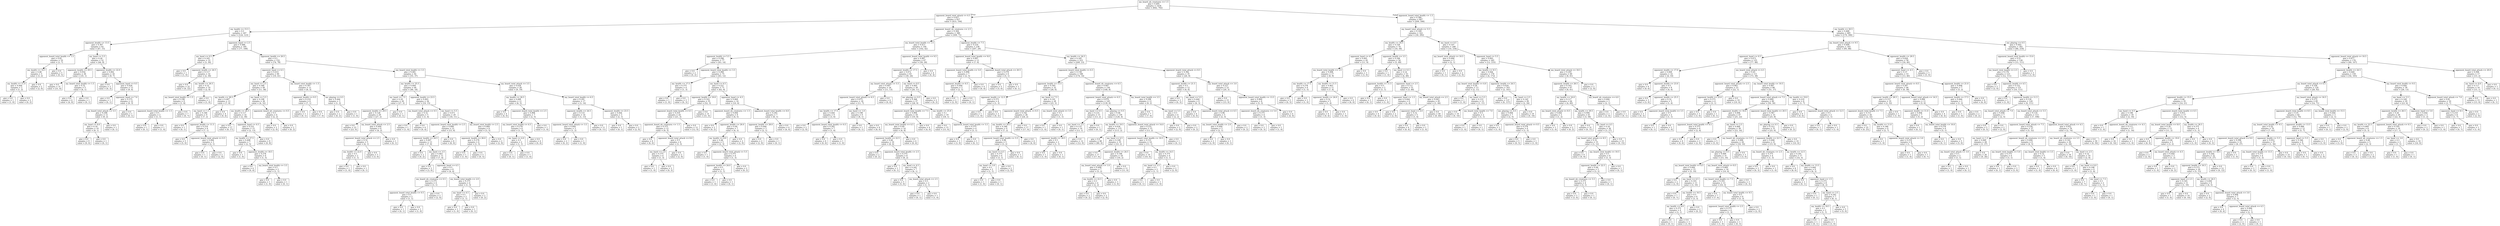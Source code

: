 digraph Tree {
node [shape=box] ;
0 [label="my_board_nb_creatures <= 1.5\ngini = 0.495\nsamples = 1434\nvalue = [642, 792]"] ;
1 [label="opponent_board_total_attack <= 4.5\ngini = 0.427\nsamples = 627\nvalue = [433, 194]"] ;
0 -> 1 [labeldistance=2.5, labelangle=45, headlabel="True"] ;
2 [label="my_health <= 15.5\ngini = 0.5\nsamples = 247\nvalue = [124, 123]"] ;
1 -> 2 ;
3 [label="opponent_health <= 13.5\ngini = 0.367\nsamples = 62\nvalue = [47, 15]"] ;
2 -> 3 ;
4 [label="opponent_board_total_health <= 1.5\ngini = 0.42\nsamples = 10\nvalue = [3, 7]"] ;
3 -> 4 ;
5 [label="my_health <= 14.5\ngini = 0.48\nsamples = 5\nvalue = [3, 2]"] ;
4 -> 5 ;
6 [label="my_health <= 11.0\ngini = 0.444\nsamples = 3\nvalue = [1, 2]"] ;
5 -> 6 ;
7 [label="gini = 0.0\nsamples = 1\nvalue = [1, 0]"] ;
6 -> 7 ;
8 [label="gini = 0.0\nsamples = 2\nvalue = [0, 2]"] ;
6 -> 8 ;
9 [label="gini = 0.0\nsamples = 2\nvalue = [2, 0]"] ;
5 -> 9 ;
10 [label="gini = 0.0\nsamples = 5\nvalue = [0, 5]"] ;
4 -> 10 ;
11 [label="my_hand <= 5.5\ngini = 0.26\nsamples = 52\nvalue = [44, 8]"] ;
3 -> 11 ;
12 [label="opponent_health <= 29.5\ngini = 0.054\nsamples = 36\nvalue = [35, 1]"] ;
11 -> 12 ;
13 [label="gini = 0.0\nsamples = 31\nvalue = [31, 0]"] ;
12 -> 13 ;
14 [label="my_board_total_health <= 1.5\ngini = 0.32\nsamples = 5\nvalue = [4, 1]"] ;
12 -> 14 ;
15 [label="gini = 0.0\nsamples = 4\nvalue = [4, 0]"] ;
14 -> 15 ;
16 [label="gini = 0.0\nsamples = 1\nvalue = [0, 1]"] ;
14 -> 16 ;
17 [label="opponent_health <= 22.0\ngini = 0.492\nsamples = 16\nvalue = [9, 7]"] ;
11 -> 17 ;
18 [label="gini = 0.0\nsamples = 3\nvalue = [0, 3]"] ;
17 -> 18 ;
19 [label="opponent_hand <= 0.5\ngini = 0.426\nsamples = 13\nvalue = [9, 4]"] ;
17 -> 19 ;
20 [label="gini = 0.0\nsamples = 1\nvalue = [0, 1]"] ;
19 -> 20 ;
21 [label="opponent_hand <= 7.0\ngini = 0.375\nsamples = 12\nvalue = [9, 3]"] ;
19 -> 21 ;
22 [label="my_board_total_attack <= 5.5\ngini = 0.298\nsamples = 11\nvalue = [9, 2]"] ;
21 -> 22 ;
23 [label="my_hand <= 8.0\ngini = 0.18\nsamples = 10\nvalue = [9, 1]"] ;
22 -> 23 ;
24 [label="gini = 0.0\nsamples = 9\nvalue = [9, 0]"] ;
23 -> 24 ;
25 [label="gini = 0.0\nsamples = 1\nvalue = [0, 1]"] ;
23 -> 25 ;
26 [label="gini = 0.0\nsamples = 1\nvalue = [0, 1]"] ;
22 -> 26 ;
27 [label="gini = 0.0\nsamples = 1\nvalue = [0, 1]"] ;
21 -> 27 ;
28 [label="opponent_hand <= 2.5\ngini = 0.486\nsamples = 185\nvalue = [77, 108]"] ;
2 -> 28 ;
29 [label="my_hand <= 0.5\ngini = 0.165\nsamples = 33\nvalue = [3, 30]"] ;
28 -> 29 ;
30 [label="gini = 0.0\nsamples = 1\nvalue = [1, 0]"] ;
29 -> 30 ;
31 [label="opponent_health <= 24.5\ngini = 0.117\nsamples = 32\nvalue = [2, 30]"] ;
29 -> 31 ;
32 [label="gini = 0.0\nsamples = 22\nvalue = [0, 22]"] ;
31 -> 32 ;
33 [label="my_health <= 26.5\ngini = 0.32\nsamples = 10\nvalue = [2, 8]"] ;
31 -> 33 ;
34 [label="my_board_total_health <= 1.5\ngini = 0.198\nsamples = 9\nvalue = [1, 8]"] ;
33 -> 34 ;
35 [label="opponent_board_total_health <= 1.5\ngini = 0.5\nsamples = 2\nvalue = [1, 1]"] ;
34 -> 35 ;
36 [label="gini = 0.0\nsamples = 1\nvalue = [0, 1]"] ;
35 -> 36 ;
37 [label="gini = 0.0\nsamples = 1\nvalue = [1, 0]"] ;
35 -> 37 ;
38 [label="gini = 0.0\nsamples = 7\nvalue = [0, 7]"] ;
34 -> 38 ;
39 [label="gini = 0.0\nsamples = 1\nvalue = [1, 0]"] ;
33 -> 39 ;
40 [label="opponent_health <= 20.5\ngini = 0.5\nsamples = 152\nvalue = [74, 78]"] ;
28 -> 40 ;
41 [label="opponent_hand <= 6.5\ngini = 0.433\nsamples = 60\nvalue = [19, 41]"] ;
40 -> 41 ;
42 [label="my_hand <= 2.5\ngini = 0.348\nsamples = 49\nvalue = [11, 38]"] ;
41 -> 42 ;
43 [label="my_health <= 28.5\ngini = 0.497\nsamples = 13\nvalue = [7, 6]"] ;
42 -> 43 ;
44 [label="my_hand <= 1.5\ngini = 0.346\nsamples = 9\nvalue = [7, 2]"] ;
43 -> 44 ;
45 [label="gini = 0.0\nsamples = 1\nvalue = [0, 1]"] ;
44 -> 45 ;
46 [label="opponent_health <= 11.5\ngini = 0.219\nsamples = 8\nvalue = [7, 1]"] ;
44 -> 46 ;
47 [label="gini = 0.0\nsamples = 5\nvalue = [5, 0]"] ;
46 -> 47 ;
48 [label="opponent_board_total_attack <= 0.5\ngini = 0.444\nsamples = 3\nvalue = [2, 1]"] ;
46 -> 48 ;
49 [label="gini = 0.0\nsamples = 1\nvalue = [0, 1]"] ;
48 -> 49 ;
50 [label="gini = 0.0\nsamples = 2\nvalue = [2, 0]"] ;
48 -> 50 ;
51 [label="gini = 0.0\nsamples = 4\nvalue = [0, 4]"] ;
43 -> 51 ;
52 [label="my_hand <= 5.5\ngini = 0.198\nsamples = 36\nvalue = [4, 32]"] ;
42 -> 52 ;
53 [label="my_health <= 26.5\ngini = 0.117\nsamples = 32\nvalue = [2, 30]"] ;
52 -> 53 ;
54 [label="gini = 0.0\nsamples = 17\nvalue = [0, 17]"] ;
53 -> 54 ;
55 [label="opponent_hand <= 4.5\ngini = 0.231\nsamples = 15\nvalue = [2, 13]"] ;
53 -> 55 ;
56 [label="my_health <= 27.5\ngini = 0.408\nsamples = 7\nvalue = [2, 5]"] ;
55 -> 56 ;
57 [label="gini = 0.0\nsamples = 1\nvalue = [1, 0]"] ;
56 -> 57 ;
58 [label="opponent_health <= 18.5\ngini = 0.278\nsamples = 6\nvalue = [1, 5]"] ;
56 -> 58 ;
59 [label="gini = 0.0\nsamples = 4\nvalue = [0, 4]"] ;
58 -> 59 ;
60 [label="my_board_total_health <= 3.5\ngini = 0.5\nsamples = 2\nvalue = [1, 1]"] ;
58 -> 60 ;
61 [label="gini = 0.0\nsamples = 1\nvalue = [1, 0]"] ;
60 -> 61 ;
62 [label="gini = 0.0\nsamples = 1\nvalue = [0, 1]"] ;
60 -> 62 ;
63 [label="gini = 0.0\nsamples = 8\nvalue = [0, 8]"] ;
55 -> 63 ;
64 [label="opponent_board_nb_creatures <= 0.5\ngini = 0.5\nsamples = 4\nvalue = [2, 2]"] ;
52 -> 64 ;
65 [label="gini = 0.0\nsamples = 2\nvalue = [2, 0]"] ;
64 -> 65 ;
66 [label="gini = 0.0\nsamples = 2\nvalue = [0, 2]"] ;
64 -> 66 ;
67 [label="my_board_total_health <= 1.5\ngini = 0.397\nsamples = 11\nvalue = [8, 3]"] ;
41 -> 67 ;
68 [label="opponent_health <= 9.5\ngini = 0.219\nsamples = 8\nvalue = [7, 1]"] ;
67 -> 68 ;
69 [label="gini = 0.0\nsamples = 1\nvalue = [0, 1]"] ;
68 -> 69 ;
70 [label="gini = 0.0\nsamples = 7\nvalue = [7, 0]"] ;
68 -> 70 ;
71 [label="me_playing <= 0.5\ngini = 0.444\nsamples = 3\nvalue = [1, 2]"] ;
67 -> 71 ;
72 [label="gini = 0.0\nsamples = 2\nvalue = [0, 2]"] ;
71 -> 72 ;
73 [label="gini = 0.0\nsamples = 1\nvalue = [1, 0]"] ;
71 -> 73 ;
74 [label="my_board_total_health <= 3.5\ngini = 0.481\nsamples = 92\nvalue = [55, 37]"] ;
40 -> 74 ;
75 [label="my_health <= 25.5\ngini = 0.404\nsamples = 64\nvalue = [46, 18]"] ;
74 -> 75 ;
76 [label="my_hand <= 7.5\ngini = 0.18\nsamples = 30\nvalue = [27, 3]"] ;
75 -> 76 ;
77 [label="opponent_health <= 29.5\ngini = 0.128\nsamples = 29\nvalue = [27, 2]"] ;
76 -> 77 ;
78 [label="gini = 0.0\nsamples = 23\nvalue = [23, 0]"] ;
77 -> 78 ;
79 [label="my_board_total_attack <= 2.5\ngini = 0.444\nsamples = 6\nvalue = [4, 2]"] ;
77 -> 79 ;
80 [label="opponent_board_total_attack <= 2.5\ngini = 0.32\nsamples = 5\nvalue = [4, 1]"] ;
79 -> 80 ;
81 [label="my_health <= 22.0\ngini = 0.5\nsamples = 2\nvalue = [1, 1]"] ;
80 -> 81 ;
82 [label="gini = 0.0\nsamples = 1\nvalue = [1, 0]"] ;
81 -> 82 ;
83 [label="gini = 0.0\nsamples = 1\nvalue = [0, 1]"] ;
81 -> 83 ;
84 [label="gini = 0.0\nsamples = 3\nvalue = [3, 0]"] ;
80 -> 84 ;
85 [label="gini = 0.0\nsamples = 1\nvalue = [0, 1]"] ;
79 -> 85 ;
86 [label="gini = 0.0\nsamples = 1\nvalue = [0, 1]"] ;
76 -> 86 ;
87 [label="opponent_health <= 23.5\ngini = 0.493\nsamples = 34\nvalue = [19, 15]"] ;
75 -> 87 ;
88 [label="my_board_total_attack <= 0.5\ngini = 0.32\nsamples = 5\nvalue = [1, 4]"] ;
87 -> 88 ;
89 [label="gini = 0.0\nsamples = 1\nvalue = [1, 0]"] ;
88 -> 89 ;
90 [label="gini = 0.0\nsamples = 4\nvalue = [0, 4]"] ;
88 -> 90 ;
91 [label="my_hand <= 5.5\ngini = 0.471\nsamples = 29\nvalue = [18, 11]"] ;
87 -> 91 ;
92 [label="opponent_board_total_health <= 2.5\ngini = 0.408\nsamples = 21\nvalue = [15, 6]"] ;
91 -> 92 ;
93 [label="opponent_health <= 24.5\ngini = 0.497\nsamples = 13\nvalue = [7, 6]"] ;
92 -> 93 ;
94 [label="gini = 0.0\nsamples = 2\nvalue = [0, 2]"] ;
93 -> 94 ;
95 [label="my_hand <= 3.5\ngini = 0.463\nsamples = 11\nvalue = [7, 4]"] ;
93 -> 95 ;
96 [label="gini = 0.0\nsamples = 3\nvalue = [3, 0]"] ;
95 -> 96 ;
97 [label="opponent_hand <= 4.5\ngini = 0.5\nsamples = 8\nvalue = [4, 4]"] ;
95 -> 97 ;
98 [label="my_board_nb_creatures <= 0.5\ngini = 0.375\nsamples = 4\nvalue = [3, 1]"] ;
97 -> 98 ;
99 [label="opponent_board_total_health <= 0.5\ngini = 0.5\nsamples = 2\nvalue = [1, 1]"] ;
98 -> 99 ;
100 [label="gini = 0.0\nsamples = 1\nvalue = [0, 1]"] ;
99 -> 100 ;
101 [label="gini = 0.0\nsamples = 1\nvalue = [1, 0]"] ;
99 -> 101 ;
102 [label="gini = 0.0\nsamples = 2\nvalue = [2, 0]"] ;
98 -> 102 ;
103 [label="my_board_total_health <= 2.0\ngini = 0.375\nsamples = 4\nvalue = [1, 3]"] ;
97 -> 103 ;
104 [label="my_hand <= 4.5\ngini = 0.5\nsamples = 2\nvalue = [1, 1]"] ;
103 -> 104 ;
105 [label="gini = 0.0\nsamples = 1\nvalue = [1, 0]"] ;
104 -> 105 ;
106 [label="gini = 0.0\nsamples = 1\nvalue = [0, 1]"] ;
104 -> 106 ;
107 [label="gini = 0.0\nsamples = 2\nvalue = [0, 2]"] ;
103 -> 107 ;
108 [label="gini = 0.0\nsamples = 8\nvalue = [8, 0]"] ;
92 -> 108 ;
109 [label="my_board_total_health <= 2.5\ngini = 0.469\nsamples = 8\nvalue = [3, 5]"] ;
91 -> 109 ;
110 [label="opponent_health <= 26.0\ngini = 0.278\nsamples = 6\nvalue = [1, 5]"] ;
109 -> 110 ;
111 [label="gini = 0.0\nsamples = 1\nvalue = [1, 0]"] ;
110 -> 111 ;
112 [label="gini = 0.0\nsamples = 5\nvalue = [0, 5]"] ;
110 -> 112 ;
113 [label="gini = 0.0\nsamples = 2\nvalue = [2, 0]"] ;
109 -> 113 ;
114 [label="my_board_total_attack <= 3.5\ngini = 0.436\nsamples = 28\nvalue = [9, 19]"] ;
74 -> 114 ;
115 [label="my_health <= 26.5\ngini = 0.496\nsamples = 11\nvalue = [6, 5]"] ;
114 -> 115 ;
116 [label="gini = 0.0\nsamples = 4\nvalue = [4, 0]"] ;
115 -> 116 ;
117 [label="opponent_board_total_health <= 2.5\ngini = 0.408\nsamples = 7\nvalue = [2, 5]"] ;
115 -> 117 ;
118 [label="my_board_total_health <= 4.5\ngini = 0.278\nsamples = 6\nvalue = [1, 5]"] ;
117 -> 118 ;
119 [label="my_hand <= 4.0\ngini = 0.5\nsamples = 2\nvalue = [1, 1]"] ;
118 -> 119 ;
120 [label="gini = 0.0\nsamples = 1\nvalue = [0, 1]"] ;
119 -> 120 ;
121 [label="gini = 0.0\nsamples = 1\nvalue = [1, 0]"] ;
119 -> 121 ;
122 [label="gini = 0.0\nsamples = 4\nvalue = [0, 4]"] ;
118 -> 122 ;
123 [label="gini = 0.0\nsamples = 1\nvalue = [1, 0]"] ;
117 -> 123 ;
124 [label="my_board_total_health <= 6.5\ngini = 0.291\nsamples = 17\nvalue = [3, 14]"] ;
114 -> 124 ;
125 [label="opponent_health <= 24.5\ngini = 0.133\nsamples = 14\nvalue = [1, 13]"] ;
124 -> 125 ;
126 [label="opponent_board_total_attack <= 3.5\ngini = 0.444\nsamples = 3\nvalue = [1, 2]"] ;
125 -> 126 ;
127 [label="gini = 0.0\nsamples = 2\nvalue = [0, 2]"] ;
126 -> 127 ;
128 [label="gini = 0.0\nsamples = 1\nvalue = [1, 0]"] ;
126 -> 128 ;
129 [label="gini = 0.0\nsamples = 11\nvalue = [0, 11]"] ;
125 -> 129 ;
130 [label="opponent_health <= 23.5\ngini = 0.444\nsamples = 3\nvalue = [2, 1]"] ;
124 -> 130 ;
131 [label="gini = 0.0\nsamples = 1\nvalue = [0, 1]"] ;
130 -> 131 ;
132 [label="gini = 0.0\nsamples = 2\nvalue = [2, 0]"] ;
130 -> 132 ;
133 [label="opponent_board_nb_creatures <= 2.5\ngini = 0.304\nsamples = 380\nvalue = [309, 71]"] ;
1 -> 133 ;
134 [label="my_board_total_health <= 1.5\ngini = 0.413\nsamples = 144\nvalue = [102, 42]"] ;
133 -> 134 ;
135 [label="opponent_health <= 5.5\ngini = 0.298\nsamples = 77\nvalue = [63, 14]"] ;
134 -> 135 ;
136 [label="gini = 0.0\nsamples = 2\nvalue = [0, 2]"] ;
135 -> 136 ;
137 [label="opponent_board_total_health <= 3.5\ngini = 0.269\nsamples = 75\nvalue = [63, 12]"] ;
135 -> 137 ;
138 [label="my_health <= 17.5\ngini = 0.375\nsamples = 4\nvalue = [1, 3]"] ;
137 -> 138 ;
139 [label="gini = 0.0\nsamples = 1\nvalue = [1, 0]"] ;
138 -> 139 ;
140 [label="gini = 0.0\nsamples = 3\nvalue = [0, 3]"] ;
138 -> 140 ;
141 [label="my_hand <= 6.5\ngini = 0.221\nsamples = 71\nvalue = [62, 9]"] ;
137 -> 141 ;
142 [label="opponent_health <= 19.0\ngini = 0.103\nsamples = 55\nvalue = [52, 3]"] ;
141 -> 142 ;
143 [label="opponent_board_total_health <= 6.5\ngini = 0.219\nsamples = 24\nvalue = [21, 3]"] ;
142 -> 143 ;
144 [label="opponent_board_nb_creatures <= 1.5\ngini = 0.375\nsamples = 12\nvalue = [9, 3]"] ;
143 -> 144 ;
145 [label="gini = 0.0\nsamples = 6\nvalue = [6, 0]"] ;
144 -> 145 ;
146 [label="opponent_board_total_attack <= 8.0\ngini = 0.5\nsamples = 6\nvalue = [3, 3]"] ;
144 -> 146 ;
147 [label="my_hand <= 2.0\ngini = 0.375\nsamples = 4\nvalue = [1, 3]"] ;
146 -> 147 ;
148 [label="gini = 0.0\nsamples = 1\nvalue = [1, 0]"] ;
147 -> 148 ;
149 [label="gini = 0.0\nsamples = 3\nvalue = [0, 3]"] ;
147 -> 149 ;
150 [label="gini = 0.0\nsamples = 2\nvalue = [2, 0]"] ;
146 -> 150 ;
151 [label="gini = 0.0\nsamples = 12\nvalue = [12, 0]"] ;
143 -> 151 ;
152 [label="gini = 0.0\nsamples = 31\nvalue = [31, 0]"] ;
142 -> 152 ;
153 [label="opponent_hand <= 4.5\ngini = 0.469\nsamples = 16\nvalue = [10, 6]"] ;
141 -> 153 ;
154 [label="opponent_board_nb_creatures <= 1.5\ngini = 0.494\nsamples = 9\nvalue = [4, 5]"] ;
153 -> 154 ;
155 [label="gini = 0.0\nsamples = 2\nvalue = [0, 2]"] ;
154 -> 155 ;
156 [label="opponent_health <= 26.0\ngini = 0.49\nsamples = 7\nvalue = [4, 3]"] ;
154 -> 156 ;
157 [label="my_health <= 8.0\ngini = 0.48\nsamples = 5\nvalue = [2, 3]"] ;
156 -> 157 ;
158 [label="gini = 0.0\nsamples = 1\nvalue = [1, 0]"] ;
157 -> 158 ;
159 [label="opponent_board_total_attack <= 5.5\ngini = 0.375\nsamples = 4\nvalue = [1, 3]"] ;
157 -> 159 ;
160 [label="opponent_health <= 24.0\ngini = 0.5\nsamples = 2\nvalue = [1, 1]"] ;
159 -> 160 ;
161 [label="gini = 0.0\nsamples = 1\nvalue = [1, 0]"] ;
160 -> 161 ;
162 [label="gini = 0.0\nsamples = 1\nvalue = [0, 1]"] ;
160 -> 162 ;
163 [label="gini = 0.0\nsamples = 2\nvalue = [0, 2]"] ;
159 -> 163 ;
164 [label="gini = 0.0\nsamples = 2\nvalue = [2, 0]"] ;
156 -> 164 ;
165 [label="opponent_board_total_health <= 6.0\ngini = 0.245\nsamples = 7\nvalue = [6, 1]"] ;
153 -> 165 ;
166 [label="opponent_health <= 28.0\ngini = 0.444\nsamples = 3\nvalue = [2, 1]"] ;
165 -> 166 ;
167 [label="gini = 0.0\nsamples = 2\nvalue = [2, 0]"] ;
166 -> 167 ;
168 [label="gini = 0.0\nsamples = 1\nvalue = [0, 1]"] ;
166 -> 168 ;
169 [label="gini = 0.0\nsamples = 4\nvalue = [4, 0]"] ;
165 -> 169 ;
170 [label="opponent_board_total_health <= 9.5\ngini = 0.487\nsamples = 67\nvalue = [39, 28]"] ;
134 -> 170 ;
171 [label="opponent_health <= 17.5\ngini = 0.472\nsamples = 63\nvalue = [39, 24]"] ;
170 -> 171 ;
172 [label="my_board_total_attack <= 5.5\ngini = 0.497\nsamples = 24\nvalue = [11, 13]"] ;
171 -> 172 ;
173 [label="opponent_board_total_attack <= 6.5\ngini = 0.475\nsamples = 18\nvalue = [11, 7]"] ;
172 -> 173 ;
174 [label="my_health <= 17.5\ngini = 0.444\nsamples = 9\nvalue = [3, 6]"] ;
173 -> 174 ;
175 [label="gini = 0.0\nsamples = 2\nvalue = [2, 0]"] ;
174 -> 175 ;
176 [label="opponent_board_total_health <= 6.5\ngini = 0.245\nsamples = 7\nvalue = [1, 6]"] ;
174 -> 176 ;
177 [label="gini = 0.0\nsamples = 6\nvalue = [0, 6]"] ;
176 -> 177 ;
178 [label="gini = 0.0\nsamples = 1\nvalue = [1, 0]"] ;
176 -> 178 ;
179 [label="my_hand <= 1.0\ngini = 0.198\nsamples = 9\nvalue = [8, 1]"] ;
173 -> 179 ;
180 [label="gini = 0.0\nsamples = 1\nvalue = [0, 1]"] ;
179 -> 180 ;
181 [label="gini = 0.0\nsamples = 8\nvalue = [8, 0]"] ;
179 -> 181 ;
182 [label="gini = 0.0\nsamples = 6\nvalue = [0, 6]"] ;
172 -> 182 ;
183 [label="my_hand <= 8.5\ngini = 0.405\nsamples = 39\nvalue = [28, 11]"] ;
171 -> 183 ;
184 [label="me_playing <= 0.5\ngini = 0.368\nsamples = 37\nvalue = [28, 9]"] ;
183 -> 184 ;
185 [label="opponent_board_total_health <= 7.5\ngini = 0.494\nsamples = 18\nvalue = [10, 8]"] ;
184 -> 185 ;
186 [label="my_board_total_health <= 4.5\ngini = 0.49\nsamples = 14\nvalue = [6, 8]"] ;
185 -> 186 ;
187 [label="opponent_health <= 22.5\ngini = 0.48\nsamples = 10\nvalue = [6, 4]"] ;
186 -> 187 ;
188 [label="gini = 0.0\nsamples = 2\nvalue = [0, 2]"] ;
187 -> 188 ;
189 [label="opponent_board_total_health <= 2.5\ngini = 0.375\nsamples = 8\nvalue = [6, 2]"] ;
187 -> 189 ;
190 [label="gini = 0.0\nsamples = 1\nvalue = [0, 1]"] ;
189 -> 190 ;
191 [label="my_hand <= 4.5\ngini = 0.245\nsamples = 7\nvalue = [6, 1]"] ;
189 -> 191 ;
192 [label="gini = 0.0\nsamples = 5\nvalue = [5, 0]"] ;
191 -> 192 ;
193 [label="my_board_total_attack <= 2.5\ngini = 0.5\nsamples = 2\nvalue = [1, 1]"] ;
191 -> 193 ;
194 [label="gini = 0.0\nsamples = 1\nvalue = [0, 1]"] ;
193 -> 194 ;
195 [label="gini = 0.0\nsamples = 1\nvalue = [1, 0]"] ;
193 -> 195 ;
196 [label="gini = 0.0\nsamples = 4\nvalue = [0, 4]"] ;
186 -> 196 ;
197 [label="gini = 0.0\nsamples = 4\nvalue = [4, 0]"] ;
185 -> 197 ;
198 [label="my_health <= 25.0\ngini = 0.1\nsamples = 19\nvalue = [18, 1]"] ;
184 -> 198 ;
199 [label="gini = 0.0\nsamples = 15\nvalue = [15, 0]"] ;
198 -> 199 ;
200 [label="opponent_board_total_health <= 5.5\ngini = 0.375\nsamples = 4\nvalue = [3, 1]"] ;
198 -> 200 ;
201 [label="gini = 0.0\nsamples = 3\nvalue = [3, 0]"] ;
200 -> 201 ;
202 [label="gini = 0.0\nsamples = 1\nvalue = [0, 1]"] ;
200 -> 202 ;
203 [label="gini = 0.0\nsamples = 2\nvalue = [0, 2]"] ;
183 -> 203 ;
204 [label="gini = 0.0\nsamples = 4\nvalue = [0, 4]"] ;
170 -> 204 ;
205 [label="opponent_health <= 7.5\ngini = 0.216\nsamples = 236\nvalue = [207, 29]"] ;
133 -> 205 ;
206 [label="opponent_board_total_health <= 9.0\ngini = 0.497\nsamples = 13\nvalue = [7, 6]"] ;
205 -> 206 ;
207 [label="opponent_board_total_health <= 5.0\ngini = 0.408\nsamples = 7\nvalue = [2, 5]"] ;
206 -> 207 ;
208 [label="opponent_health <= 6.5\ngini = 0.444\nsamples = 3\nvalue = [2, 1]"] ;
207 -> 208 ;
209 [label="gini = 0.0\nsamples = 2\nvalue = [2, 0]"] ;
208 -> 209 ;
210 [label="gini = 0.0\nsamples = 1\nvalue = [0, 1]"] ;
208 -> 210 ;
211 [label="gini = 0.0\nsamples = 4\nvalue = [0, 4]"] ;
207 -> 211 ;
212 [label="opponent_board_total_attack <= 20.5\ngini = 0.278\nsamples = 6\nvalue = [5, 1]"] ;
206 -> 212 ;
213 [label="gini = 0.0\nsamples = 5\nvalue = [5, 0]"] ;
212 -> 213 ;
214 [label="gini = 0.0\nsamples = 1\nvalue = [0, 1]"] ;
212 -> 214 ;
215 [label="my_health <= 24.5\ngini = 0.185\nsamples = 223\nvalue = [200, 23]"] ;
205 -> 215 ;
216 [label="opponent_board_total_health <= 6.5\ngini = 0.138\nsamples = 188\nvalue = [174, 14]"] ;
215 -> 216 ;
217 [label="opponent_health <= 15.5\ngini = 0.305\nsamples = 32\nvalue = [26, 6]"] ;
216 -> 217 ;
218 [label="opponent_health <= 12.5\ngini = 0.375\nsamples = 4\nvalue = [1, 3]"] ;
217 -> 218 ;
219 [label="gini = 0.0\nsamples = 1\nvalue = [1, 0]"] ;
218 -> 219 ;
220 [label="gini = 0.0\nsamples = 3\nvalue = [0, 3]"] ;
218 -> 220 ;
221 [label="my_hand <= 7.5\ngini = 0.191\nsamples = 28\nvalue = [25, 3]"] ;
217 -> 221 ;
222 [label="opponent_board_total_attack <= 6.5\ngini = 0.142\nsamples = 26\nvalue = [24, 2]"] ;
221 -> 222 ;
223 [label="my_health <= 20.5\ngini = 0.346\nsamples = 9\nvalue = [7, 2]"] ;
222 -> 223 ;
224 [label="opponent_board_total_health <= 5.5\ngini = 0.48\nsamples = 5\nvalue = [3, 2]"] ;
223 -> 224 ;
225 [label="my_hand <= 4.5\ngini = 0.375\nsamples = 4\nvalue = [3, 1]"] ;
224 -> 225 ;
226 [label="my_hand <= 3.0\ngini = 0.5\nsamples = 2\nvalue = [1, 1]"] ;
225 -> 226 ;
227 [label="gini = 0.0\nsamples = 1\nvalue = [1, 0]"] ;
226 -> 227 ;
228 [label="gini = 0.0\nsamples = 1\nvalue = [0, 1]"] ;
226 -> 228 ;
229 [label="gini = 0.0\nsamples = 2\nvalue = [2, 0]"] ;
225 -> 229 ;
230 [label="gini = 0.0\nsamples = 1\nvalue = [0, 1]"] ;
224 -> 230 ;
231 [label="gini = 0.0\nsamples = 4\nvalue = [4, 0]"] ;
223 -> 231 ;
232 [label="gini = 0.0\nsamples = 17\nvalue = [17, 0]"] ;
222 -> 232 ;
233 [label="my_board_total_attack <= 3.5\ngini = 0.5\nsamples = 2\nvalue = [1, 1]"] ;
221 -> 233 ;
234 [label="gini = 0.0\nsamples = 1\nvalue = [1, 0]"] ;
233 -> 234 ;
235 [label="gini = 0.0\nsamples = 1\nvalue = [0, 1]"] ;
233 -> 235 ;
236 [label="opponent_board_nb_creatures <= 6.5\ngini = 0.097\nsamples = 156\nvalue = [148, 8]"] ;
216 -> 236 ;
237 [label="opponent_board_total_attack <= 6.5\ngini = 0.079\nsamples = 145\nvalue = [139, 6]"] ;
236 -> 237 ;
238 [label="my_hand <= 6.5\ngini = 0.231\nsamples = 15\nvalue = [13, 2]"] ;
237 -> 238 ;
239 [label="my_hand <= 2.5\ngini = 0.133\nsamples = 14\nvalue = [13, 1]"] ;
238 -> 239 ;
240 [label="opponent_health <= 18.5\ngini = 0.5\nsamples = 2\nvalue = [1, 1]"] ;
239 -> 240 ;
241 [label="gini = 0.0\nsamples = 1\nvalue = [1, 0]"] ;
240 -> 241 ;
242 [label="gini = 0.0\nsamples = 1\nvalue = [0, 1]"] ;
240 -> 242 ;
243 [label="gini = 0.0\nsamples = 12\nvalue = [12, 0]"] ;
239 -> 243 ;
244 [label="gini = 0.0\nsamples = 1\nvalue = [0, 1]"] ;
238 -> 244 ;
245 [label="me_playing <= 0.5\ngini = 0.06\nsamples = 130\nvalue = [126, 4]"] ;
237 -> 245 ;
246 [label="my_health <= 19.5\ngini = 0.034\nsamples = 115\nvalue = [113, 2]"] ;
245 -> 246 ;
247 [label="gini = 0.0\nsamples = 80\nvalue = [80, 0]"] ;
246 -> 247 ;
248 [label="my_hand <= 4.5\ngini = 0.108\nsamples = 35\nvalue = [33, 2]"] ;
246 -> 248 ;
249 [label="gini = 0.0\nsamples = 17\nvalue = [17, 0]"] ;
248 -> 249 ;
250 [label="opponent_health <= 24.5\ngini = 0.198\nsamples = 18\nvalue = [16, 2]"] ;
248 -> 250 ;
251 [label="my_board_total_attack <= 1.0\ngini = 0.408\nsamples = 7\nvalue = [5, 2]"] ;
250 -> 251 ;
252 [label="my_health <= 22.5\ngini = 0.5\nsamples = 4\nvalue = [2, 2]"] ;
251 -> 252 ;
253 [label="gini = 0.0\nsamples = 2\nvalue = [0, 2]"] ;
252 -> 253 ;
254 [label="gini = 0.0\nsamples = 2\nvalue = [2, 0]"] ;
252 -> 254 ;
255 [label="gini = 0.0\nsamples = 3\nvalue = [3, 0]"] ;
251 -> 255 ;
256 [label="gini = 0.0\nsamples = 11\nvalue = [11, 0]"] ;
250 -> 256 ;
257 [label="opponent_board_total_attack <= 14.0\ngini = 0.231\nsamples = 15\nvalue = [13, 2]"] ;
245 -> 257 ;
258 [label="opponent_board_total_health <= 10.5\ngini = 0.133\nsamples = 14\nvalue = [13, 1]"] ;
257 -> 258 ;
259 [label="gini = 0.0\nsamples = 10\nvalue = [10, 0]"] ;
258 -> 259 ;
260 [label="my_health <= 14.5\ngini = 0.375\nsamples = 4\nvalue = [3, 1]"] ;
258 -> 260 ;
261 [label="my_hand <= 3.5\ngini = 0.5\nsamples = 2\nvalue = [1, 1]"] ;
260 -> 261 ;
262 [label="gini = 0.0\nsamples = 1\nvalue = [0, 1]"] ;
261 -> 262 ;
263 [label="gini = 0.0\nsamples = 1\nvalue = [1, 0]"] ;
261 -> 263 ;
264 [label="gini = 0.0\nsamples = 2\nvalue = [2, 0]"] ;
260 -> 264 ;
265 [label="gini = 0.0\nsamples = 1\nvalue = [0, 1]"] ;
257 -> 265 ;
266 [label="my_board_total_health <= 3.5\ngini = 0.298\nsamples = 11\nvalue = [9, 2]"] ;
236 -> 266 ;
267 [label="gini = 0.0\nsamples = 7\nvalue = [7, 0]"] ;
266 -> 267 ;
268 [label="my_hand <= 5.5\ngini = 0.5\nsamples = 4\nvalue = [2, 2]"] ;
266 -> 268 ;
269 [label="gini = 0.0\nsamples = 2\nvalue = [2, 0]"] ;
268 -> 269 ;
270 [label="gini = 0.0\nsamples = 2\nvalue = [0, 2]"] ;
268 -> 270 ;
271 [label="opponent_board_total_attack <= 8.5\ngini = 0.382\nsamples = 35\nvalue = [26, 9]"] ;
215 -> 271 ;
272 [label="opponent_health <= 21.5\ngini = 0.5\nsamples = 12\nvalue = [6, 6]"] ;
271 -> 272 ;
273 [label="gini = 0.0\nsamples = 3\nvalue = [0, 3]"] ;
272 -> 273 ;
274 [label="my_hand <= 5.5\ngini = 0.444\nsamples = 9\nvalue = [6, 3]"] ;
272 -> 274 ;
275 [label="gini = 0.0\nsamples = 4\nvalue = [4, 0]"] ;
274 -> 275 ;
276 [label="opponent_board_total_attack <= 6.5\ngini = 0.48\nsamples = 5\nvalue = [2, 3]"] ;
274 -> 276 ;
277 [label="my_board_total_health <= 2.0\ngini = 0.444\nsamples = 3\nvalue = [2, 1]"] ;
276 -> 277 ;
278 [label="gini = 0.0\nsamples = 2\nvalue = [2, 0]"] ;
277 -> 278 ;
279 [label="gini = 0.0\nsamples = 1\nvalue = [0, 1]"] ;
277 -> 279 ;
280 [label="gini = 0.0\nsamples = 2\nvalue = [0, 2]"] ;
276 -> 280 ;
281 [label="my_board_total_attack <= 3.0\ngini = 0.227\nsamples = 23\nvalue = [20, 3]"] ;
271 -> 281 ;
282 [label="gini = 0.0\nsamples = 15\nvalue = [15, 0]"] ;
281 -> 282 ;
283 [label="opponent_board_total_health <= 13.5\ngini = 0.469\nsamples = 8\nvalue = [5, 3]"] ;
281 -> 283 ;
284 [label="opponent_board_nb_creatures <= 5.0\ngini = 0.375\nsamples = 4\nvalue = [1, 3]"] ;
283 -> 284 ;
285 [label="gini = 0.0\nsamples = 3\nvalue = [0, 3]"] ;
284 -> 285 ;
286 [label="gini = 0.0\nsamples = 1\nvalue = [1, 0]"] ;
284 -> 286 ;
287 [label="gini = 0.0\nsamples = 4\nvalue = [4, 0]"] ;
283 -> 287 ;
288 [label="opponent_board_total_health <= 1.5\ngini = 0.384\nsamples = 807\nvalue = [209, 598]"] ;
0 -> 288 [labeldistance=2.5, labelangle=-45, headlabel="False"] ;
289 [label="my_board_total_attack <= 5.5\ngini = 0.169\nsamples = 322\nvalue = [30, 292]"] ;
288 -> 289 ;
290 [label="my_health <= 18.5\ngini = 0.339\nsamples = 74\nvalue = [16, 58]"] ;
289 -> 290 ;
291 [label="opponent_hand <= 4.5\ngini = 0.495\nsamples = 20\nvalue = [11, 9]"] ;
290 -> 291 ;
292 [label="my_board_total_health <= 3.5\ngini = 0.498\nsamples = 17\nvalue = [8, 9]"] ;
291 -> 292 ;
293 [label="my_health <= 17.5\ngini = 0.278\nsamples = 6\nvalue = [1, 5]"] ;
292 -> 293 ;
294 [label="gini = 0.0\nsamples = 5\nvalue = [0, 5]"] ;
293 -> 294 ;
295 [label="gini = 0.0\nsamples = 1\nvalue = [1, 0]"] ;
293 -> 295 ;
296 [label="my_health <= 11.5\ngini = 0.463\nsamples = 11\nvalue = [7, 4]"] ;
292 -> 296 ;
297 [label="opponent_health <= 24.0\ngini = 0.32\nsamples = 5\nvalue = [1, 4]"] ;
296 -> 297 ;
298 [label="gini = 0.0\nsamples = 4\nvalue = [0, 4]"] ;
297 -> 298 ;
299 [label="gini = 0.0\nsamples = 1\nvalue = [1, 0]"] ;
297 -> 299 ;
300 [label="gini = 0.0\nsamples = 6\nvalue = [6, 0]"] ;
296 -> 300 ;
301 [label="gini = 0.0\nsamples = 3\nvalue = [3, 0]"] ;
291 -> 301 ;
302 [label="opponent_health <= 3.5\ngini = 0.168\nsamples = 54\nvalue = [5, 49]"] ;
290 -> 302 ;
303 [label="gini = 0.0\nsamples = 1\nvalue = [1, 0]"] ;
302 -> 303 ;
304 [label="my_hand <= 0.5\ngini = 0.14\nsamples = 53\nvalue = [4, 49]"] ;
302 -> 304 ;
305 [label="opponent_health <= 11.5\ngini = 0.5\nsamples = 2\nvalue = [1, 1]"] ;
304 -> 305 ;
306 [label="gini = 0.0\nsamples = 1\nvalue = [0, 1]"] ;
305 -> 306 ;
307 [label="gini = 0.0\nsamples = 1\nvalue = [1, 0]"] ;
305 -> 307 ;
308 [label="opponent_hand <= 2.5\ngini = 0.111\nsamples = 51\nvalue = [3, 48]"] ;
304 -> 308 ;
309 [label="opponent_hand <= 1.5\ngini = 0.444\nsamples = 6\nvalue = [2, 4]"] ;
308 -> 309 ;
310 [label="gini = 0.0\nsamples = 4\nvalue = [0, 4]"] ;
309 -> 310 ;
311 [label="gini = 0.0\nsamples = 2\nvalue = [2, 0]"] ;
309 -> 311 ;
312 [label="my_board_total_attack <= 2.5\ngini = 0.043\nsamples = 45\nvalue = [1, 44]"] ;
308 -> 312 ;
313 [label="opponent_hand <= 6.0\ngini = 0.32\nsamples = 5\nvalue = [1, 4]"] ;
312 -> 313 ;
314 [label="gini = 0.0\nsamples = 4\nvalue = [0, 4]"] ;
313 -> 314 ;
315 [label="gini = 0.0\nsamples = 1\nvalue = [1, 0]"] ;
313 -> 315 ;
316 [label="gini = 0.0\nsamples = 40\nvalue = [0, 40]"] ;
312 -> 316 ;
317 [label="my_hand <= 0.5\ngini = 0.107\nsamples = 248\nvalue = [14, 234]"] ;
289 -> 317 ;
318 [label="my_board_total_attack <= 10.5\ngini = 0.444\nsamples = 3\nvalue = [2, 1]"] ;
317 -> 318 ;
319 [label="gini = 0.0\nsamples = 1\nvalue = [0, 1]"] ;
318 -> 319 ;
320 [label="gini = 0.0\nsamples = 2\nvalue = [2, 0]"] ;
318 -> 320 ;
321 [label="opponent_hand <= 5.5\ngini = 0.093\nsamples = 245\nvalue = [12, 233]"] ;
317 -> 321 ;
322 [label="my_health <= 8.5\ngini = 0.044\nsamples = 176\nvalue = [4, 172]"] ;
321 -> 322 ;
323 [label="my_board_total_health <= 4.0\ngini = 0.26\nsamples = 13\nvalue = [2, 11]"] ;
322 -> 323 ;
324 [label="gini = 0.0\nsamples = 1\nvalue = [1, 0]"] ;
323 -> 324 ;
325 [label="my_hand <= 5.5\ngini = 0.153\nsamples = 12\nvalue = [1, 11]"] ;
323 -> 325 ;
326 [label="gini = 0.0\nsamples = 10\nvalue = [0, 10]"] ;
325 -> 326 ;
327 [label="my_board_total_health <= 7.0\ngini = 0.5\nsamples = 2\nvalue = [1, 1]"] ;
325 -> 327 ;
328 [label="gini = 0.0\nsamples = 1\nvalue = [1, 0]"] ;
327 -> 328 ;
329 [label="gini = 0.0\nsamples = 1\nvalue = [0, 1]"] ;
327 -> 329 ;
330 [label="opponent_health <= 24.5\ngini = 0.024\nsamples = 163\nvalue = [2, 161]"] ;
322 -> 330 ;
331 [label="gini = 0.0\nsamples = 137\nvalue = [0, 137]"] ;
330 -> 331 ;
332 [label="my_hand <= 2.5\ngini = 0.142\nsamples = 26\nvalue = [2, 24]"] ;
330 -> 332 ;
333 [label="me_playing <= 0.5\ngini = 0.408\nsamples = 7\nvalue = [2, 5]"] ;
332 -> 333 ;
334 [label="gini = 0.0\nsamples = 1\nvalue = [1, 0]"] ;
333 -> 334 ;
335 [label="opponent_board_total_attack <= 0.5\ngini = 0.278\nsamples = 6\nvalue = [1, 5]"] ;
333 -> 335 ;
336 [label="gini = 0.0\nsamples = 5\nvalue = [0, 5]"] ;
335 -> 336 ;
337 [label="gini = 0.0\nsamples = 1\nvalue = [1, 0]"] ;
335 -> 337 ;
338 [label="gini = 0.0\nsamples = 19\nvalue = [0, 19]"] ;
332 -> 338 ;
339 [label="my_board_total_attack <= 18.5\ngini = 0.205\nsamples = 69\nvalue = [8, 61]"] ;
321 -> 339 ;
340 [label="opponent_health <= 28.5\ngini = 0.163\nsamples = 67\nvalue = [6, 61]"] ;
339 -> 340 ;
341 [label="my_health <= 16.0\ngini = 0.117\nsamples = 64\nvalue = [4, 60]"] ;
340 -> 341 ;
342 [label="my_board_total_attack <= 8.5\ngini = 0.444\nsamples = 3\nvalue = [1, 2]"] ;
341 -> 342 ;
343 [label="gini = 0.0\nsamples = 1\nvalue = [1, 0]"] ;
342 -> 343 ;
344 [label="gini = 0.0\nsamples = 2\nvalue = [0, 2]"] ;
342 -> 344 ;
345 [label="my_health <= 29.5\ngini = 0.094\nsamples = 61\nvalue = [3, 58]"] ;
341 -> 345 ;
346 [label="gini = 0.0\nsamples = 31\nvalue = [0, 31]"] ;
345 -> 346 ;
347 [label="my_hand <= 4.5\ngini = 0.18\nsamples = 30\nvalue = [3, 27]"] ;
345 -> 347 ;
348 [label="my_board_total_attack <= 8.5\ngini = 0.32\nsamples = 15\nvalue = [3, 12]"] ;
347 -> 348 ;
349 [label="gini = 0.0\nsamples = 9\nvalue = [0, 9]"] ;
348 -> 349 ;
350 [label="my_board_total_health <= 10.5\ngini = 0.5\nsamples = 6\nvalue = [3, 3]"] ;
348 -> 350 ;
351 [label="opponent_health <= 22.5\ngini = 0.48\nsamples = 5\nvalue = [3, 2]"] ;
350 -> 351 ;
352 [label="my_board_nb_creatures <= 5.5\ngini = 0.375\nsamples = 4\nvalue = [3, 1]"] ;
351 -> 352 ;
353 [label="gini = 0.0\nsamples = 3\nvalue = [3, 0]"] ;
352 -> 353 ;
354 [label="gini = 0.0\nsamples = 1\nvalue = [0, 1]"] ;
352 -> 354 ;
355 [label="gini = 0.0\nsamples = 1\nvalue = [0, 1]"] ;
351 -> 355 ;
356 [label="gini = 0.0\nsamples = 1\nvalue = [0, 1]"] ;
350 -> 356 ;
357 [label="gini = 0.0\nsamples = 15\nvalue = [0, 15]"] ;
347 -> 357 ;
358 [label="my_board_nb_creatures <= 4.0\ngini = 0.444\nsamples = 3\nvalue = [2, 1]"] ;
340 -> 358 ;
359 [label="gini = 0.0\nsamples = 2\nvalue = [2, 0]"] ;
358 -> 359 ;
360 [label="gini = 0.0\nsamples = 1\nvalue = [0, 1]"] ;
358 -> 360 ;
361 [label="gini = 0.0\nsamples = 2\nvalue = [2, 0]"] ;
339 -> 361 ;
362 [label="my_health <= 20.5\ngini = 0.466\nsamples = 485\nvalue = [179, 306]"] ;
288 -> 362 ;
363 [label="my_board_total_attack <= 9.5\ngini = 0.499\nsamples = 183\nvalue = [95, 88]"] ;
362 -> 363 ;
364 [label="opponent_hand <= 0.5\ngini = 0.473\nsamples = 125\nvalue = [77, 48]"] ;
363 -> 364 ;
365 [label="opponent_health <= 17.0\ngini = 0.408\nsamples = 14\nvalue = [4, 10]"] ;
364 -> 365 ;
366 [label="gini = 0.0\nsamples = 6\nvalue = [0, 6]"] ;
365 -> 366 ;
367 [label="opponent_health <= 23.0\ngini = 0.5\nsamples = 8\nvalue = [4, 4]"] ;
365 -> 367 ;
368 [label="gini = 0.0\nsamples = 3\nvalue = [3, 0]"] ;
367 -> 368 ;
369 [label="opponent_health <= 25.5\ngini = 0.32\nsamples = 5\nvalue = [1, 4]"] ;
367 -> 369 ;
370 [label="gini = 0.0\nsamples = 3\nvalue = [0, 3]"] ;
369 -> 370 ;
371 [label="opponent_board_total_health <= 3.5\ngini = 0.5\nsamples = 2\nvalue = [1, 1]"] ;
369 -> 371 ;
372 [label="gini = 0.0\nsamples = 1\nvalue = [0, 1]"] ;
371 -> 372 ;
373 [label="gini = 0.0\nsamples = 1\nvalue = [1, 0]"] ;
371 -> 373 ;
374 [label="my_board_total_attack <= 4.5\ngini = 0.45\nsamples = 111\nvalue = [73, 38]"] ;
364 -> 374 ;
375 [label="opponent_board_total_attack <= 2.5\ngini = 0.083\nsamples = 23\nvalue = [22, 1]"] ;
374 -> 375 ;
376 [label="opponent_health <= 23.0\ngini = 0.375\nsamples = 4\nvalue = [3, 1]"] ;
375 -> 376 ;
377 [label="gini = 0.0\nsamples = 3\nvalue = [3, 0]"] ;
376 -> 377 ;
378 [label="gini = 0.0\nsamples = 1\nvalue = [0, 1]"] ;
376 -> 378 ;
379 [label="gini = 0.0\nsamples = 19\nvalue = [19, 0]"] ;
375 -> 379 ;
380 [label="my_board_total_health <= 10.5\ngini = 0.487\nsamples = 88\nvalue = [51, 37]"] ;
374 -> 380 ;
381 [label="opponent_board_total_attack <= 7.5\ngini = 0.469\nsamples = 80\nvalue = [50, 30]"] ;
380 -> 381 ;
382 [label="opponent_health <= 16.0\ngini = 0.498\nsamples = 47\nvalue = [25, 22]"] ;
381 -> 382 ;
383 [label="opponent_board_total_health <= 6.5\ngini = 0.375\nsamples = 8\nvalue = [2, 6]"] ;
382 -> 383 ;
384 [label="gini = 0.0\nsamples = 6\nvalue = [0, 6]"] ;
383 -> 384 ;
385 [label="gini = 0.0\nsamples = 2\nvalue = [2, 0]"] ;
383 -> 385 ;
386 [label="my_hand <= 2.5\ngini = 0.484\nsamples = 39\nvalue = [23, 16]"] ;
382 -> 386 ;
387 [label="gini = 0.0\nsamples = 5\nvalue = [5, 0]"] ;
386 -> 387 ;
388 [label="my_board_nb_creatures <= 3.5\ngini = 0.498\nsamples = 34\nvalue = [18, 16]"] ;
386 -> 388 ;
389 [label="me_playing <= 0.5\ngini = 0.499\nsamples = 31\nvalue = [15, 16]"] ;
388 -> 389 ;
390 [label="my_board_total_health <= 4.5\ngini = 0.444\nsamples = 15\nvalue = [5, 10]"] ;
389 -> 390 ;
391 [label="gini = 0.0\nsamples = 2\nvalue = [2, 0]"] ;
390 -> 391 ;
392 [label="my_hand <= 4.5\ngini = 0.355\nsamples = 13\nvalue = [3, 10]"] ;
390 -> 392 ;
393 [label="gini = 0.0\nsamples = 7\nvalue = [0, 7]"] ;
392 -> 393 ;
394 [label="my_health <= 16.5\ngini = 0.5\nsamples = 6\nvalue = [3, 3]"] ;
392 -> 394 ;
395 [label="my_health <= 8.0\ngini = 0.375\nsamples = 4\nvalue = [3, 1]"] ;
394 -> 395 ;
396 [label="gini = 0.0\nsamples = 1\nvalue = [0, 1]"] ;
395 -> 396 ;
397 [label="gini = 0.0\nsamples = 3\nvalue = [3, 0]"] ;
395 -> 397 ;
398 [label="gini = 0.0\nsamples = 2\nvalue = [0, 2]"] ;
394 -> 398 ;
399 [label="my_board_total_attack <= 8.5\ngini = 0.469\nsamples = 16\nvalue = [10, 6]"] ;
389 -> 399 ;
400 [label="my_board_total_health <= 7.5\ngini = 0.355\nsamples = 13\nvalue = [10, 3]"] ;
399 -> 400 ;
401 [label="gini = 0.0\nsamples = 7\nvalue = [7, 0]"] ;
400 -> 401 ;
402 [label="my_board_total_health <= 9.5\ngini = 0.5\nsamples = 6\nvalue = [3, 3]"] ;
400 -> 402 ;
403 [label="opponent_board_total_health <= 2.5\ngini = 0.375\nsamples = 4\nvalue = [1, 3]"] ;
402 -> 403 ;
404 [label="gini = 0.0\nsamples = 1\nvalue = [1, 0]"] ;
403 -> 404 ;
405 [label="gini = 0.0\nsamples = 3\nvalue = [0, 3]"] ;
403 -> 405 ;
406 [label="gini = 0.0\nsamples = 2\nvalue = [2, 0]"] ;
402 -> 406 ;
407 [label="gini = 0.0\nsamples = 3\nvalue = [0, 3]"] ;
399 -> 407 ;
408 [label="gini = 0.0\nsamples = 3\nvalue = [3, 0]"] ;
388 -> 408 ;
409 [label="opponent_board_total_health <= 20.5\ngini = 0.367\nsamples = 33\nvalue = [25, 8]"] ;
381 -> 409 ;
410 [label="me_playing <= 0.5\ngini = 0.312\nsamples = 31\nvalue = [25, 6]"] ;
409 -> 410 ;
411 [label="opponent_health <= 22.5\ngini = 0.408\nsamples = 21\nvalue = [15, 6]"] ;
410 -> 411 ;
412 [label="my_board_nb_creatures <= 2.5\ngini = 0.375\nsamples = 4\nvalue = [1, 3]"] ;
411 -> 412 ;
413 [label="gini = 0.0\nsamples = 3\nvalue = [0, 3]"] ;
412 -> 413 ;
414 [label="gini = 0.0\nsamples = 1\nvalue = [1, 0]"] ;
412 -> 414 ;
415 [label="my_health <= 12.5\ngini = 0.291\nsamples = 17\nvalue = [14, 3]"] ;
411 -> 415 ;
416 [label="gini = 0.0\nsamples = 8\nvalue = [8, 0]"] ;
415 -> 416 ;
417 [label="my_health <= 13.5\ngini = 0.444\nsamples = 9\nvalue = [6, 3]"] ;
415 -> 417 ;
418 [label="gini = 0.0\nsamples = 1\nvalue = [0, 1]"] ;
417 -> 418 ;
419 [label="opponent_hand <= 1.5\ngini = 0.375\nsamples = 8\nvalue = [6, 2]"] ;
417 -> 419 ;
420 [label="gini = 0.0\nsamples = 1\nvalue = [0, 1]"] ;
419 -> 420 ;
421 [label="my_hand <= 3.5\ngini = 0.245\nsamples = 7\nvalue = [6, 1]"] ;
419 -> 421 ;
422 [label="my_health <= 18.5\ngini = 0.5\nsamples = 2\nvalue = [1, 1]"] ;
421 -> 422 ;
423 [label="gini = 0.0\nsamples = 1\nvalue = [0, 1]"] ;
422 -> 423 ;
424 [label="gini = 0.0\nsamples = 1\nvalue = [1, 0]"] ;
422 -> 424 ;
425 [label="gini = 0.0\nsamples = 5\nvalue = [5, 0]"] ;
421 -> 425 ;
426 [label="gini = 0.0\nsamples = 10\nvalue = [10, 0]"] ;
410 -> 426 ;
427 [label="gini = 0.0\nsamples = 2\nvalue = [0, 2]"] ;
409 -> 427 ;
428 [label="my_health <= 19.0\ngini = 0.219\nsamples = 8\nvalue = [1, 7]"] ;
380 -> 428 ;
429 [label="gini = 0.0\nsamples = 6\nvalue = [0, 6]"] ;
428 -> 429 ;
430 [label="opponent_board_total_attack <= 12.5\ngini = 0.5\nsamples = 2\nvalue = [1, 1]"] ;
428 -> 430 ;
431 [label="gini = 0.0\nsamples = 1\nvalue = [0, 1]"] ;
430 -> 431 ;
432 [label="gini = 0.0\nsamples = 1\nvalue = [1, 0]"] ;
430 -> 432 ;
433 [label="opponent_health <= 29.5\ngini = 0.428\nsamples = 58\nvalue = [18, 40]"] ;
363 -> 433 ;
434 [label="opponent_hand <= 4.5\ngini = 0.37\nsamples = 53\nvalue = [13, 40]"] ;
433 -> 434 ;
435 [label="opponent_board_total_attack <= 8.5\ngini = 0.287\nsamples = 46\nvalue = [8, 38]"] ;
434 -> 435 ;
436 [label="opponent_health <= 28.5\ngini = 0.157\nsamples = 35\nvalue = [3, 32]"] ;
435 -> 436 ;
437 [label="opponent_board_total_health <= 7.5\ngini = 0.111\nsamples = 34\nvalue = [2, 32]"] ;
436 -> 437 ;
438 [label="gini = 0.0\nsamples = 25\nvalue = [0, 25]"] ;
437 -> 438 ;
439 [label="my_health <= 11.0\ngini = 0.346\nsamples = 9\nvalue = [2, 7]"] ;
437 -> 439 ;
440 [label="gini = 0.0\nsamples = 1\nvalue = [1, 0]"] ;
439 -> 440 ;
441 [label="opponent_board_total_attack <= 3.0\ngini = 0.219\nsamples = 8\nvalue = [1, 7]"] ;
439 -> 441 ;
442 [label="gini = 0.0\nsamples = 1\nvalue = [1, 0]"] ;
441 -> 442 ;
443 [label="gini = 0.0\nsamples = 7\nvalue = [0, 7]"] ;
441 -> 443 ;
444 [label="gini = 0.0\nsamples = 1\nvalue = [1, 0]"] ;
436 -> 444 ;
445 [label="opponent_board_total_attack <= 14.5\ngini = 0.496\nsamples = 11\nvalue = [5, 6]"] ;
435 -> 445 ;
446 [label="opponent_health <= 11.0\ngini = 0.408\nsamples = 7\nvalue = [5, 2]"] ;
445 -> 446 ;
447 [label="gini = 0.0\nsamples = 1\nvalue = [0, 1]"] ;
446 -> 447 ;
448 [label="my_board_total_health <= 10.0\ngini = 0.278\nsamples = 6\nvalue = [5, 1]"] ;
446 -> 448 ;
449 [label="gini = 0.0\nsamples = 1\nvalue = [0, 1]"] ;
448 -> 449 ;
450 [label="gini = 0.0\nsamples = 5\nvalue = [5, 0]"] ;
448 -> 450 ;
451 [label="gini = 0.0\nsamples = 4\nvalue = [0, 4]"] ;
445 -> 451 ;
452 [label="opponent_health <= 21.0\ngini = 0.408\nsamples = 7\nvalue = [5, 2]"] ;
434 -> 452 ;
453 [label="opponent_health <= 17.5\ngini = 0.444\nsamples = 3\nvalue = [1, 2]"] ;
452 -> 453 ;
454 [label="gini = 0.0\nsamples = 1\nvalue = [1, 0]"] ;
453 -> 454 ;
455 [label="gini = 0.0\nsamples = 2\nvalue = [0, 2]"] ;
453 -> 455 ;
456 [label="gini = 0.0\nsamples = 4\nvalue = [4, 0]"] ;
452 -> 456 ;
457 [label="gini = 0.0\nsamples = 5\nvalue = [5, 0]"] ;
433 -> 457 ;
458 [label="me_playing <= 0.5\ngini = 0.402\nsamples = 302\nvalue = [84, 218]"] ;
362 -> 458 ;
459 [label="opponent_board_total_health <= 15.0\ngini = 0.21\nsamples = 126\nvalue = [15, 111]"] ;
458 -> 459 ;
460 [label="my_board_total_health <= 2.5\ngini = 0.176\nsamples = 123\nvalue = [12, 111]"] ;
459 -> 460 ;
461 [label="gini = 0.0\nsamples = 2\nvalue = [2, 0]"] ;
460 -> 461 ;
462 [label="opponent_health <= 4.5\ngini = 0.152\nsamples = 121\nvalue = [10, 111]"] ;
460 -> 462 ;
463 [label="gini = 0.0\nsamples = 1\nvalue = [1, 0]"] ;
462 -> 463 ;
464 [label="opponent_health <= 11.5\ngini = 0.139\nsamples = 120\nvalue = [9, 111]"] ;
462 -> 464 ;
465 [label="my_board_total_attack <= 7.0\ngini = 0.408\nsamples = 7\nvalue = [2, 5]"] ;
464 -> 465 ;
466 [label="gini = 0.0\nsamples = 5\nvalue = [0, 5]"] ;
465 -> 466 ;
467 [label="gini = 0.0\nsamples = 2\nvalue = [2, 0]"] ;
465 -> 467 ;
468 [label="my_board_total_attack <= 5.5\ngini = 0.116\nsamples = 113\nvalue = [7, 106]"] ;
464 -> 468 ;
469 [label="opponent_board_total_attack <= 7.5\ngini = 0.234\nsamples = 37\nvalue = [5, 32]"] ;
468 -> 469 ;
470 [label="my_hand <= 1.5\ngini = 0.069\nsamples = 28\nvalue = [1, 27]"] ;
469 -> 470 ;
471 [label="my_board_total_attack <= 3.0\ngini = 0.5\nsamples = 2\nvalue = [1, 1]"] ;
470 -> 471 ;
472 [label="gini = 0.0\nsamples = 1\nvalue = [1, 0]"] ;
471 -> 472 ;
473 [label="gini = 0.0\nsamples = 1\nvalue = [0, 1]"] ;
471 -> 473 ;
474 [label="gini = 0.0\nsamples = 26\nvalue = [0, 26]"] ;
470 -> 474 ;
475 [label="opponent_board_nb_creatures <= 2.5\ngini = 0.494\nsamples = 9\nvalue = [4, 5]"] ;
469 -> 475 ;
476 [label="my_board_total_health <= 5.0\ngini = 0.375\nsamples = 4\nvalue = [3, 1]"] ;
475 -> 476 ;
477 [label="gini = 0.0\nsamples = 1\nvalue = [0, 1]"] ;
476 -> 477 ;
478 [label="gini = 0.0\nsamples = 3\nvalue = [3, 0]"] ;
476 -> 478 ;
479 [label="my_board_total_health <= 3.5\ngini = 0.32\nsamples = 5\nvalue = [1, 4]"] ;
475 -> 479 ;
480 [label="gini = 0.0\nsamples = 1\nvalue = [1, 0]"] ;
479 -> 480 ;
481 [label="gini = 0.0\nsamples = 4\nvalue = [0, 4]"] ;
479 -> 481 ;
482 [label="opponent_board_total_attack <= 4.5\ngini = 0.051\nsamples = 76\nvalue = [2, 74]"] ;
468 -> 482 ;
483 [label="my_board_nb_creatures <= 3.5\ngini = 0.142\nsamples = 26\nvalue = [2, 24]"] ;
482 -> 483 ;
484 [label="gini = 0.0\nsamples = 16\nvalue = [0, 16]"] ;
483 -> 484 ;
485 [label="my_hand <= 2.5\ngini = 0.32\nsamples = 10\nvalue = [2, 8]"] ;
483 -> 485 ;
486 [label="gini = 0.0\nsamples = 1\nvalue = [1, 0]"] ;
485 -> 486 ;
487 [label="my_hand <= 6.0\ngini = 0.198\nsamples = 9\nvalue = [1, 8]"] ;
485 -> 487 ;
488 [label="gini = 0.0\nsamples = 7\nvalue = [0, 7]"] ;
487 -> 488 ;
489 [label="my_hand <= 7.5\ngini = 0.5\nsamples = 2\nvalue = [1, 1]"] ;
487 -> 489 ;
490 [label="gini = 0.0\nsamples = 1\nvalue = [1, 0]"] ;
489 -> 490 ;
491 [label="gini = 0.0\nsamples = 1\nvalue = [0, 1]"] ;
489 -> 491 ;
492 [label="gini = 0.0\nsamples = 50\nvalue = [0, 50]"] ;
482 -> 492 ;
493 [label="gini = 0.0\nsamples = 3\nvalue = [3, 0]"] ;
459 -> 493 ;
494 [label="opponent_board_total_attack <= 10.5\ngini = 0.477\nsamples = 176\nvalue = [69, 107]"] ;
458 -> 494 ;
495 [label="opponent_health <= 24.5\ngini = 0.449\nsamples = 159\nvalue = [54, 105]"] ;
494 -> 495 ;
496 [label="my_board_total_attack <= 6.5\ngini = 0.358\nsamples = 120\nvalue = [28, 92]"] ;
495 -> 496 ;
497 [label="opponent_health <= 15.5\ngini = 0.48\nsamples = 35\nvalue = [14, 21]"] ;
496 -> 497 ;
498 [label="my_hand <= 0.5\ngini = 0.198\nsamples = 18\nvalue = [2, 16]"] ;
497 -> 498 ;
499 [label="gini = 0.0\nsamples = 1\nvalue = [1, 0]"] ;
498 -> 499 ;
500 [label="opponent_board_nb_creatures <= 4.5\ngini = 0.111\nsamples = 17\nvalue = [1, 16]"] ;
498 -> 500 ;
501 [label="gini = 0.0\nsamples = 16\nvalue = [0, 16]"] ;
500 -> 501 ;
502 [label="gini = 0.0\nsamples = 1\nvalue = [1, 0]"] ;
500 -> 502 ;
503 [label="opponent_board_total_health <= 6.5\ngini = 0.415\nsamples = 17\nvalue = [12, 5]"] ;
497 -> 503 ;
504 [label="my_board_total_health <= 8.0\ngini = 0.26\nsamples = 13\nvalue = [11, 2]"] ;
503 -> 504 ;
505 [label="gini = 0.0\nsamples = 8\nvalue = [8, 0]"] ;
504 -> 505 ;
506 [label="opponent_health <= 19.0\ngini = 0.48\nsamples = 5\nvalue = [3, 2]"] ;
504 -> 506 ;
507 [label="gini = 0.0\nsamples = 2\nvalue = [2, 0]"] ;
506 -> 507 ;
508 [label="my_board_total_attack <= 4.5\ngini = 0.444\nsamples = 3\nvalue = [1, 2]"] ;
506 -> 508 ;
509 [label="gini = 0.0\nsamples = 1\nvalue = [1, 0]"] ;
508 -> 509 ;
510 [label="gini = 0.0\nsamples = 2\nvalue = [0, 2]"] ;
508 -> 510 ;
511 [label="my_health <= 26.5\ngini = 0.375\nsamples = 4\nvalue = [1, 3]"] ;
503 -> 511 ;
512 [label="gini = 0.0\nsamples = 1\nvalue = [1, 0]"] ;
511 -> 512 ;
513 [label="gini = 0.0\nsamples = 3\nvalue = [0, 3]"] ;
511 -> 513 ;
514 [label="my_board_total_attack <= 16.5\ngini = 0.275\nsamples = 85\nvalue = [14, 71]"] ;
496 -> 514 ;
515 [label="opponent_board_total_health <= 8.5\ngini = 0.25\nsamples = 82\nvalue = [12, 70]"] ;
514 -> 515 ;
516 [label="my_board_total_health <= 9.5\ngini = 0.18\nsamples = 70\nvalue = [7, 63]"] ;
515 -> 516 ;
517 [label="opponent_board_total_attack <= 9.0\ngini = 0.298\nsamples = 33\nvalue = [6, 27]"] ;
516 -> 517 ;
518 [label="opponent_health <= 18.5\ngini = 0.264\nsamples = 32\nvalue = [5, 27]"] ;
517 -> 518 ;
519 [label="opponent_health <= 16.5\ngini = 0.375\nsamples = 20\nvalue = [5, 15]"] ;
518 -> 519 ;
520 [label="opponent_hand <= 2.5\ngini = 0.165\nsamples = 11\nvalue = [1, 10]"] ;
519 -> 520 ;
521 [label="gini = 0.0\nsamples = 1\nvalue = [1, 0]"] ;
520 -> 521 ;
522 [label="gini = 0.0\nsamples = 10\nvalue = [0, 10]"] ;
520 -> 522 ;
523 [label="my_health <= 24.5\ngini = 0.494\nsamples = 9\nvalue = [4, 5]"] ;
519 -> 523 ;
524 [label="gini = 0.0\nsamples = 2\nvalue = [2, 0]"] ;
523 -> 524 ;
525 [label="opponent_board_total_attack <= 3.0\ngini = 0.408\nsamples = 7\nvalue = [2, 5]"] ;
523 -> 525 ;
526 [label="gini = 0.0\nsamples = 4\nvalue = [0, 4]"] ;
525 -> 526 ;
527 [label="opponent_board_total_attack <= 4.5\ngini = 0.444\nsamples = 3\nvalue = [2, 1]"] ;
525 -> 527 ;
528 [label="gini = 0.0\nsamples = 2\nvalue = [2, 0]"] ;
527 -> 528 ;
529 [label="gini = 0.0\nsamples = 1\nvalue = [0, 1]"] ;
527 -> 529 ;
530 [label="gini = 0.0\nsamples = 12\nvalue = [0, 12]"] ;
518 -> 530 ;
531 [label="gini = 0.0\nsamples = 1\nvalue = [1, 0]"] ;
517 -> 531 ;
532 [label="opponent_health <= 5.5\ngini = 0.053\nsamples = 37\nvalue = [1, 36]"] ;
516 -> 532 ;
533 [label="my_board_total_health <= 13.5\ngini = 0.375\nsamples = 4\nvalue = [1, 3]"] ;
532 -> 533 ;
534 [label="gini = 0.0\nsamples = 3\nvalue = [0, 3]"] ;
533 -> 534 ;
535 [label="gini = 0.0\nsamples = 1\nvalue = [1, 0]"] ;
533 -> 535 ;
536 [label="gini = 0.0\nsamples = 33\nvalue = [0, 33]"] ;
532 -> 536 ;
537 [label="opponent_health <= 13.5\ngini = 0.486\nsamples = 12\nvalue = [5, 7]"] ;
515 -> 537 ;
538 [label="opponent_hand <= 5.5\ngini = 0.346\nsamples = 9\nvalue = [2, 7]"] ;
537 -> 538 ;
539 [label="gini = 0.0\nsamples = 7\nvalue = [0, 7]"] ;
538 -> 539 ;
540 [label="gini = 0.0\nsamples = 2\nvalue = [2, 0]"] ;
538 -> 540 ;
541 [label="gini = 0.0\nsamples = 3\nvalue = [3, 0]"] ;
537 -> 541 ;
542 [label="my_board_total_health <= 15.5\ngini = 0.444\nsamples = 3\nvalue = [2, 1]"] ;
514 -> 542 ;
543 [label="gini = 0.0\nsamples = 1\nvalue = [0, 1]"] ;
542 -> 543 ;
544 [label="gini = 0.0\nsamples = 2\nvalue = [2, 0]"] ;
542 -> 544 ;
545 [label="my_board_total_health <= 9.5\ngini = 0.444\nsamples = 39\nvalue = [26, 13]"] ;
495 -> 545 ;
546 [label="my_hand <= 5.5\ngini = 0.328\nsamples = 29\nvalue = [23, 6]"] ;
545 -> 546 ;
547 [label="opponent_health <= 26.5\ngini = 0.26\nsamples = 26\nvalue = [22, 4]"] ;
546 -> 547 ;
548 [label="my_health <= 22.5\ngini = 0.469\nsamples = 8\nvalue = [5, 3]"] ;
547 -> 548 ;
549 [label="gini = 0.0\nsamples = 3\nvalue = [3, 0]"] ;
548 -> 549 ;
550 [label="opponent_board_nb_creatures <= 1.5\ngini = 0.48\nsamples = 5\nvalue = [2, 3]"] ;
548 -> 550 ;
551 [label="gini = 0.0\nsamples = 3\nvalue = [0, 3]"] ;
550 -> 551 ;
552 [label="gini = 0.0\nsamples = 2\nvalue = [2, 0]"] ;
550 -> 552 ;
553 [label="opponent_board_total_attack <= 0.5\ngini = 0.105\nsamples = 18\nvalue = [17, 1]"] ;
547 -> 553 ;
554 [label="my_hand <= 3.0\ngini = 0.5\nsamples = 2\nvalue = [1, 1]"] ;
553 -> 554 ;
555 [label="gini = 0.0\nsamples = 1\nvalue = [1, 0]"] ;
554 -> 555 ;
556 [label="gini = 0.0\nsamples = 1\nvalue = [0, 1]"] ;
554 -> 556 ;
557 [label="gini = 0.0\nsamples = 16\nvalue = [16, 0]"] ;
553 -> 557 ;
558 [label="opponent_hand <= 5.0\ngini = 0.444\nsamples = 3\nvalue = [1, 2]"] ;
546 -> 558 ;
559 [label="gini = 0.0\nsamples = 2\nvalue = [0, 2]"] ;
558 -> 559 ;
560 [label="gini = 0.0\nsamples = 1\nvalue = [1, 0]"] ;
558 -> 560 ;
561 [label="opponent_board_total_attack <= 7.0\ngini = 0.42\nsamples = 10\nvalue = [3, 7]"] ;
545 -> 561 ;
562 [label="opponent_hand <= 8.5\ngini = 0.219\nsamples = 8\nvalue = [1, 7]"] ;
561 -> 562 ;
563 [label="gini = 0.0\nsamples = 7\nvalue = [0, 7]"] ;
562 -> 563 ;
564 [label="gini = 0.0\nsamples = 1\nvalue = [1, 0]"] ;
562 -> 564 ;
565 [label="gini = 0.0\nsamples = 2\nvalue = [2, 0]"] ;
561 -> 565 ;
566 [label="opponent_board_total_attack <= 20.0\ngini = 0.208\nsamples = 17\nvalue = [15, 2]"] ;
494 -> 566 ;
567 [label="my_hand <= 8.0\ngini = 0.117\nsamples = 16\nvalue = [15, 1]"] ;
566 -> 567 ;
568 [label="gini = 0.0\nsamples = 15\nvalue = [15, 0]"] ;
567 -> 568 ;
569 [label="gini = 0.0\nsamples = 1\nvalue = [0, 1]"] ;
567 -> 569 ;
570 [label="gini = 0.0\nsamples = 1\nvalue = [0, 1]"] ;
566 -> 570 ;
}